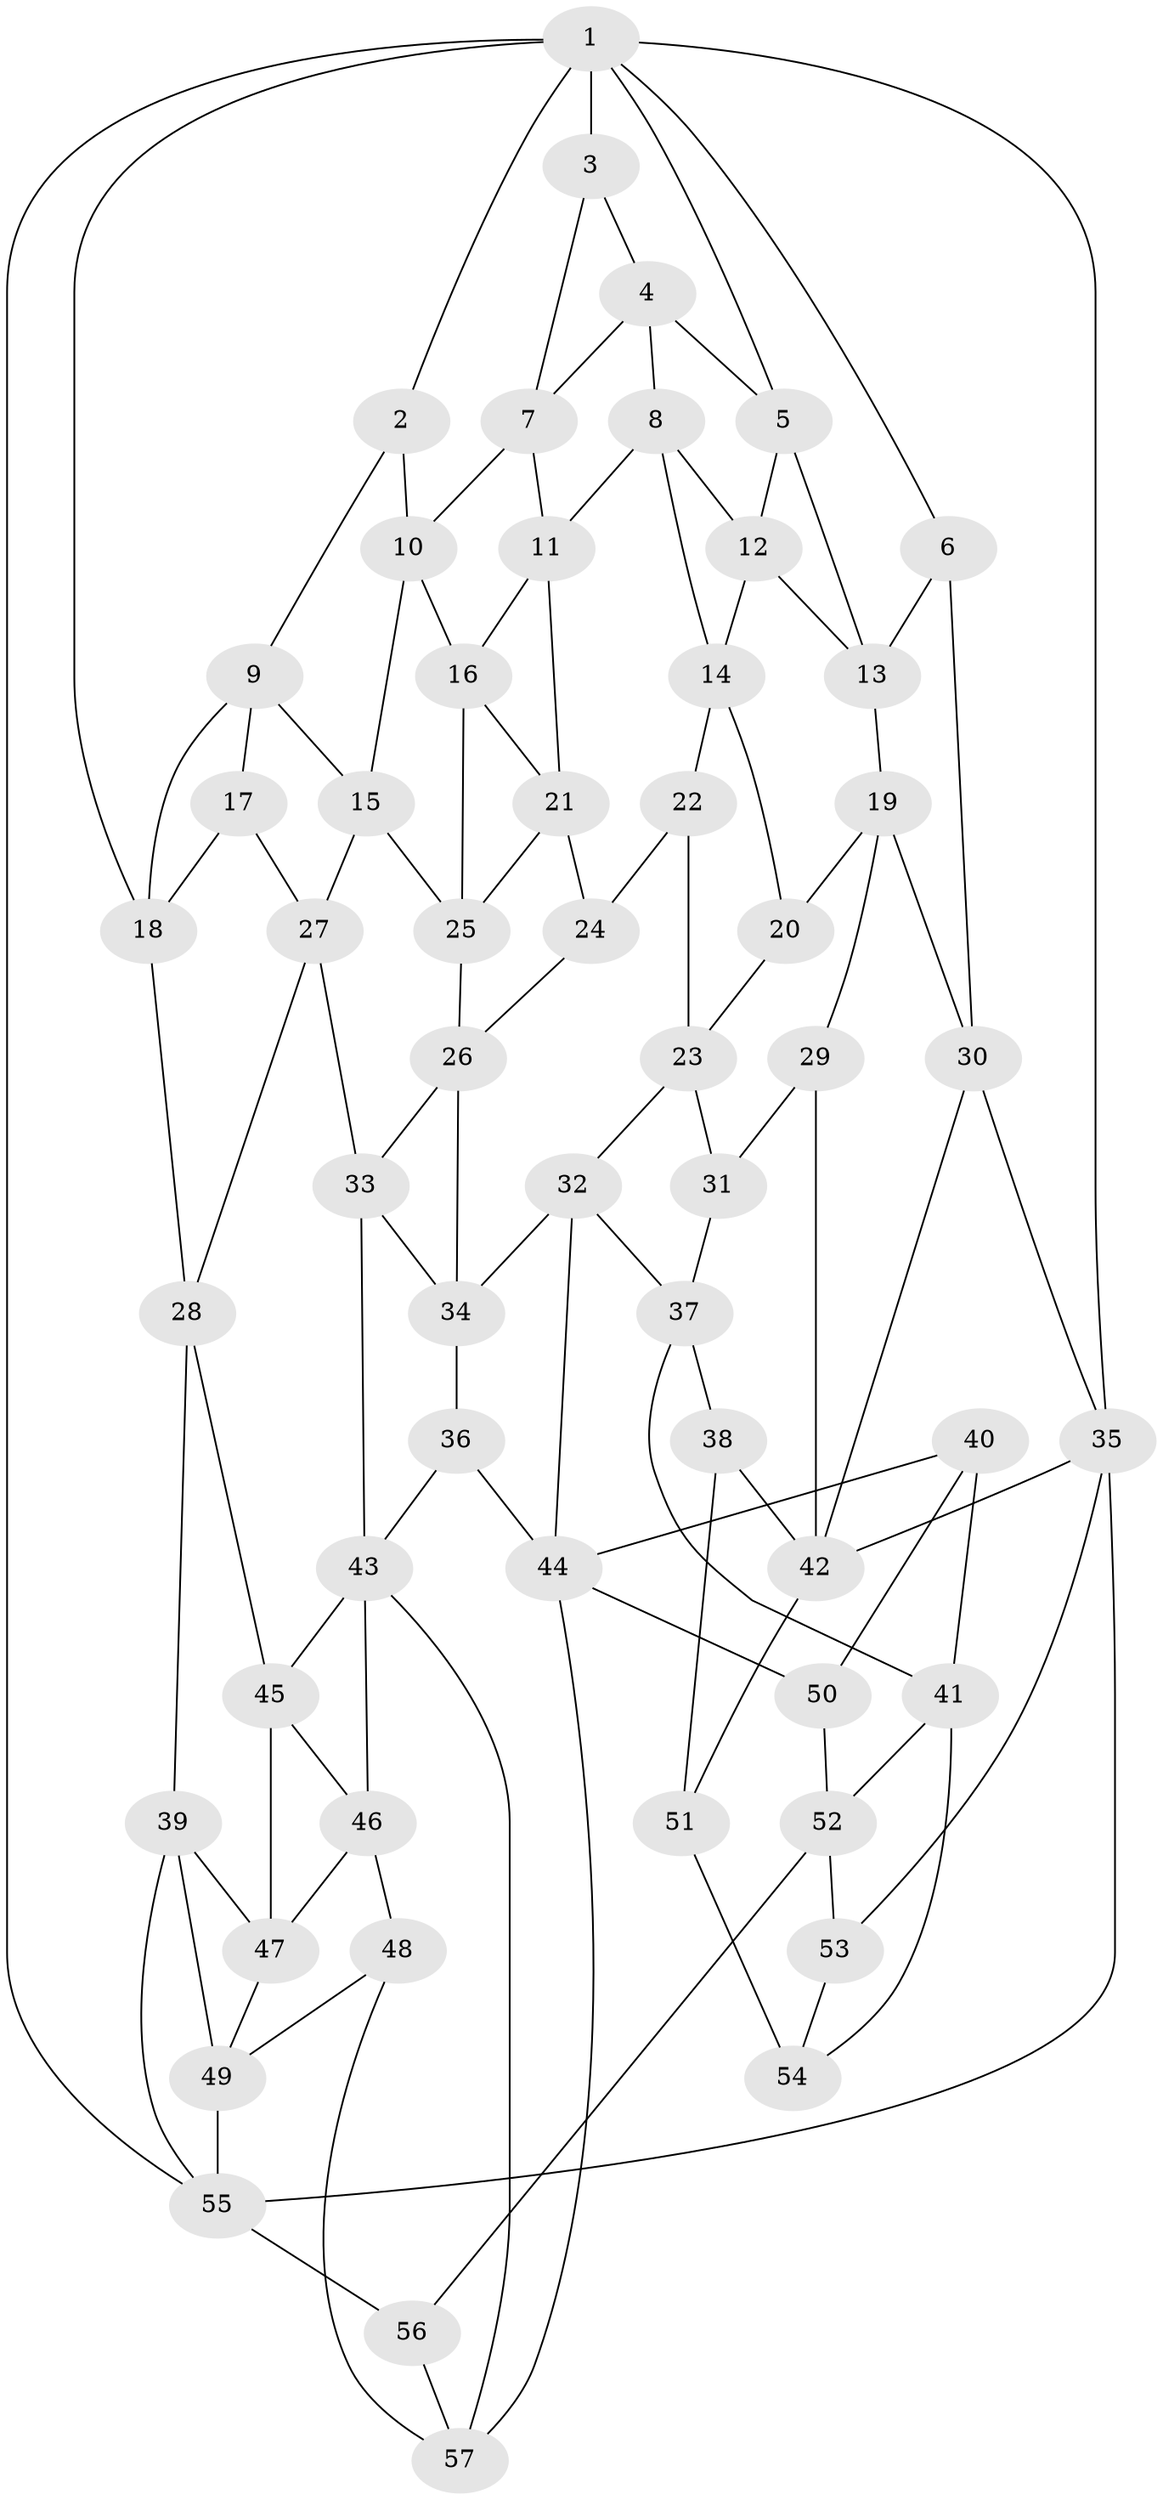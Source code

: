 // original degree distribution, {3: 0.017543859649122806, 6: 0.21052631578947367, 4: 0.22807017543859648, 5: 0.543859649122807}
// Generated by graph-tools (version 1.1) at 2025/27/03/09/25 03:27:08]
// undirected, 57 vertices, 109 edges
graph export_dot {
graph [start="1"]
  node [color=gray90,style=filled];
  1;
  2;
  3;
  4;
  5;
  6;
  7;
  8;
  9;
  10;
  11;
  12;
  13;
  14;
  15;
  16;
  17;
  18;
  19;
  20;
  21;
  22;
  23;
  24;
  25;
  26;
  27;
  28;
  29;
  30;
  31;
  32;
  33;
  34;
  35;
  36;
  37;
  38;
  39;
  40;
  41;
  42;
  43;
  44;
  45;
  46;
  47;
  48;
  49;
  50;
  51;
  52;
  53;
  54;
  55;
  56;
  57;
  1 -- 2 [weight=1.0];
  1 -- 3 [weight=1.0];
  1 -- 5 [weight=1.0];
  1 -- 6 [weight=1.0];
  1 -- 18 [weight=1.0];
  1 -- 35 [weight=1.0];
  1 -- 55 [weight=1.0];
  2 -- 9 [weight=1.0];
  2 -- 10 [weight=1.0];
  3 -- 4 [weight=1.0];
  3 -- 7 [weight=1.0];
  4 -- 5 [weight=1.0];
  4 -- 7 [weight=1.0];
  4 -- 8 [weight=1.0];
  5 -- 12 [weight=1.0];
  5 -- 13 [weight=1.0];
  6 -- 13 [weight=1.0];
  6 -- 30 [weight=1.0];
  7 -- 10 [weight=1.0];
  7 -- 11 [weight=1.0];
  8 -- 11 [weight=1.0];
  8 -- 12 [weight=1.0];
  8 -- 14 [weight=1.0];
  9 -- 15 [weight=1.0];
  9 -- 17 [weight=1.0];
  9 -- 18 [weight=1.0];
  10 -- 15 [weight=1.0];
  10 -- 16 [weight=1.0];
  11 -- 16 [weight=1.0];
  11 -- 21 [weight=1.0];
  12 -- 13 [weight=1.0];
  12 -- 14 [weight=1.0];
  13 -- 19 [weight=1.0];
  14 -- 20 [weight=1.0];
  14 -- 22 [weight=1.0];
  15 -- 25 [weight=1.0];
  15 -- 27 [weight=1.0];
  16 -- 21 [weight=1.0];
  16 -- 25 [weight=1.0];
  17 -- 18 [weight=1.0];
  17 -- 27 [weight=1.0];
  18 -- 28 [weight=1.0];
  19 -- 20 [weight=1.0];
  19 -- 29 [weight=1.0];
  19 -- 30 [weight=1.0];
  20 -- 23 [weight=1.0];
  21 -- 24 [weight=1.0];
  21 -- 25 [weight=1.0];
  22 -- 23 [weight=1.0];
  22 -- 24 [weight=2.0];
  23 -- 31 [weight=1.0];
  23 -- 32 [weight=1.0];
  24 -- 26 [weight=1.0];
  25 -- 26 [weight=1.0];
  26 -- 33 [weight=1.0];
  26 -- 34 [weight=1.0];
  27 -- 28 [weight=1.0];
  27 -- 33 [weight=1.0];
  28 -- 39 [weight=1.0];
  28 -- 45 [weight=1.0];
  29 -- 31 [weight=2.0];
  29 -- 42 [weight=1.0];
  30 -- 35 [weight=1.0];
  30 -- 42 [weight=1.0];
  31 -- 37 [weight=1.0];
  32 -- 34 [weight=1.0];
  32 -- 37 [weight=1.0];
  32 -- 44 [weight=1.0];
  33 -- 34 [weight=1.0];
  33 -- 43 [weight=1.0];
  34 -- 36 [weight=1.0];
  35 -- 42 [weight=1.0];
  35 -- 53 [weight=1.0];
  35 -- 55 [weight=1.0];
  36 -- 43 [weight=1.0];
  36 -- 44 [weight=2.0];
  37 -- 38 [weight=1.0];
  37 -- 41 [weight=1.0];
  38 -- 42 [weight=1.0];
  38 -- 51 [weight=1.0];
  39 -- 47 [weight=1.0];
  39 -- 49 [weight=1.0];
  39 -- 55 [weight=1.0];
  40 -- 41 [weight=1.0];
  40 -- 44 [weight=1.0];
  40 -- 50 [weight=2.0];
  41 -- 52 [weight=1.0];
  41 -- 54 [weight=1.0];
  42 -- 51 [weight=1.0];
  43 -- 45 [weight=2.0];
  43 -- 46 [weight=1.0];
  43 -- 57 [weight=1.0];
  44 -- 50 [weight=1.0];
  44 -- 57 [weight=1.0];
  45 -- 46 [weight=1.0];
  45 -- 47 [weight=1.0];
  46 -- 47 [weight=1.0];
  46 -- 48 [weight=1.0];
  47 -- 49 [weight=1.0];
  48 -- 49 [weight=1.0];
  48 -- 57 [weight=1.0];
  49 -- 55 [weight=1.0];
  50 -- 52 [weight=1.0];
  51 -- 54 [weight=2.0];
  52 -- 53 [weight=1.0];
  52 -- 56 [weight=1.0];
  53 -- 54 [weight=1.0];
  55 -- 56 [weight=1.0];
  56 -- 57 [weight=1.0];
}

